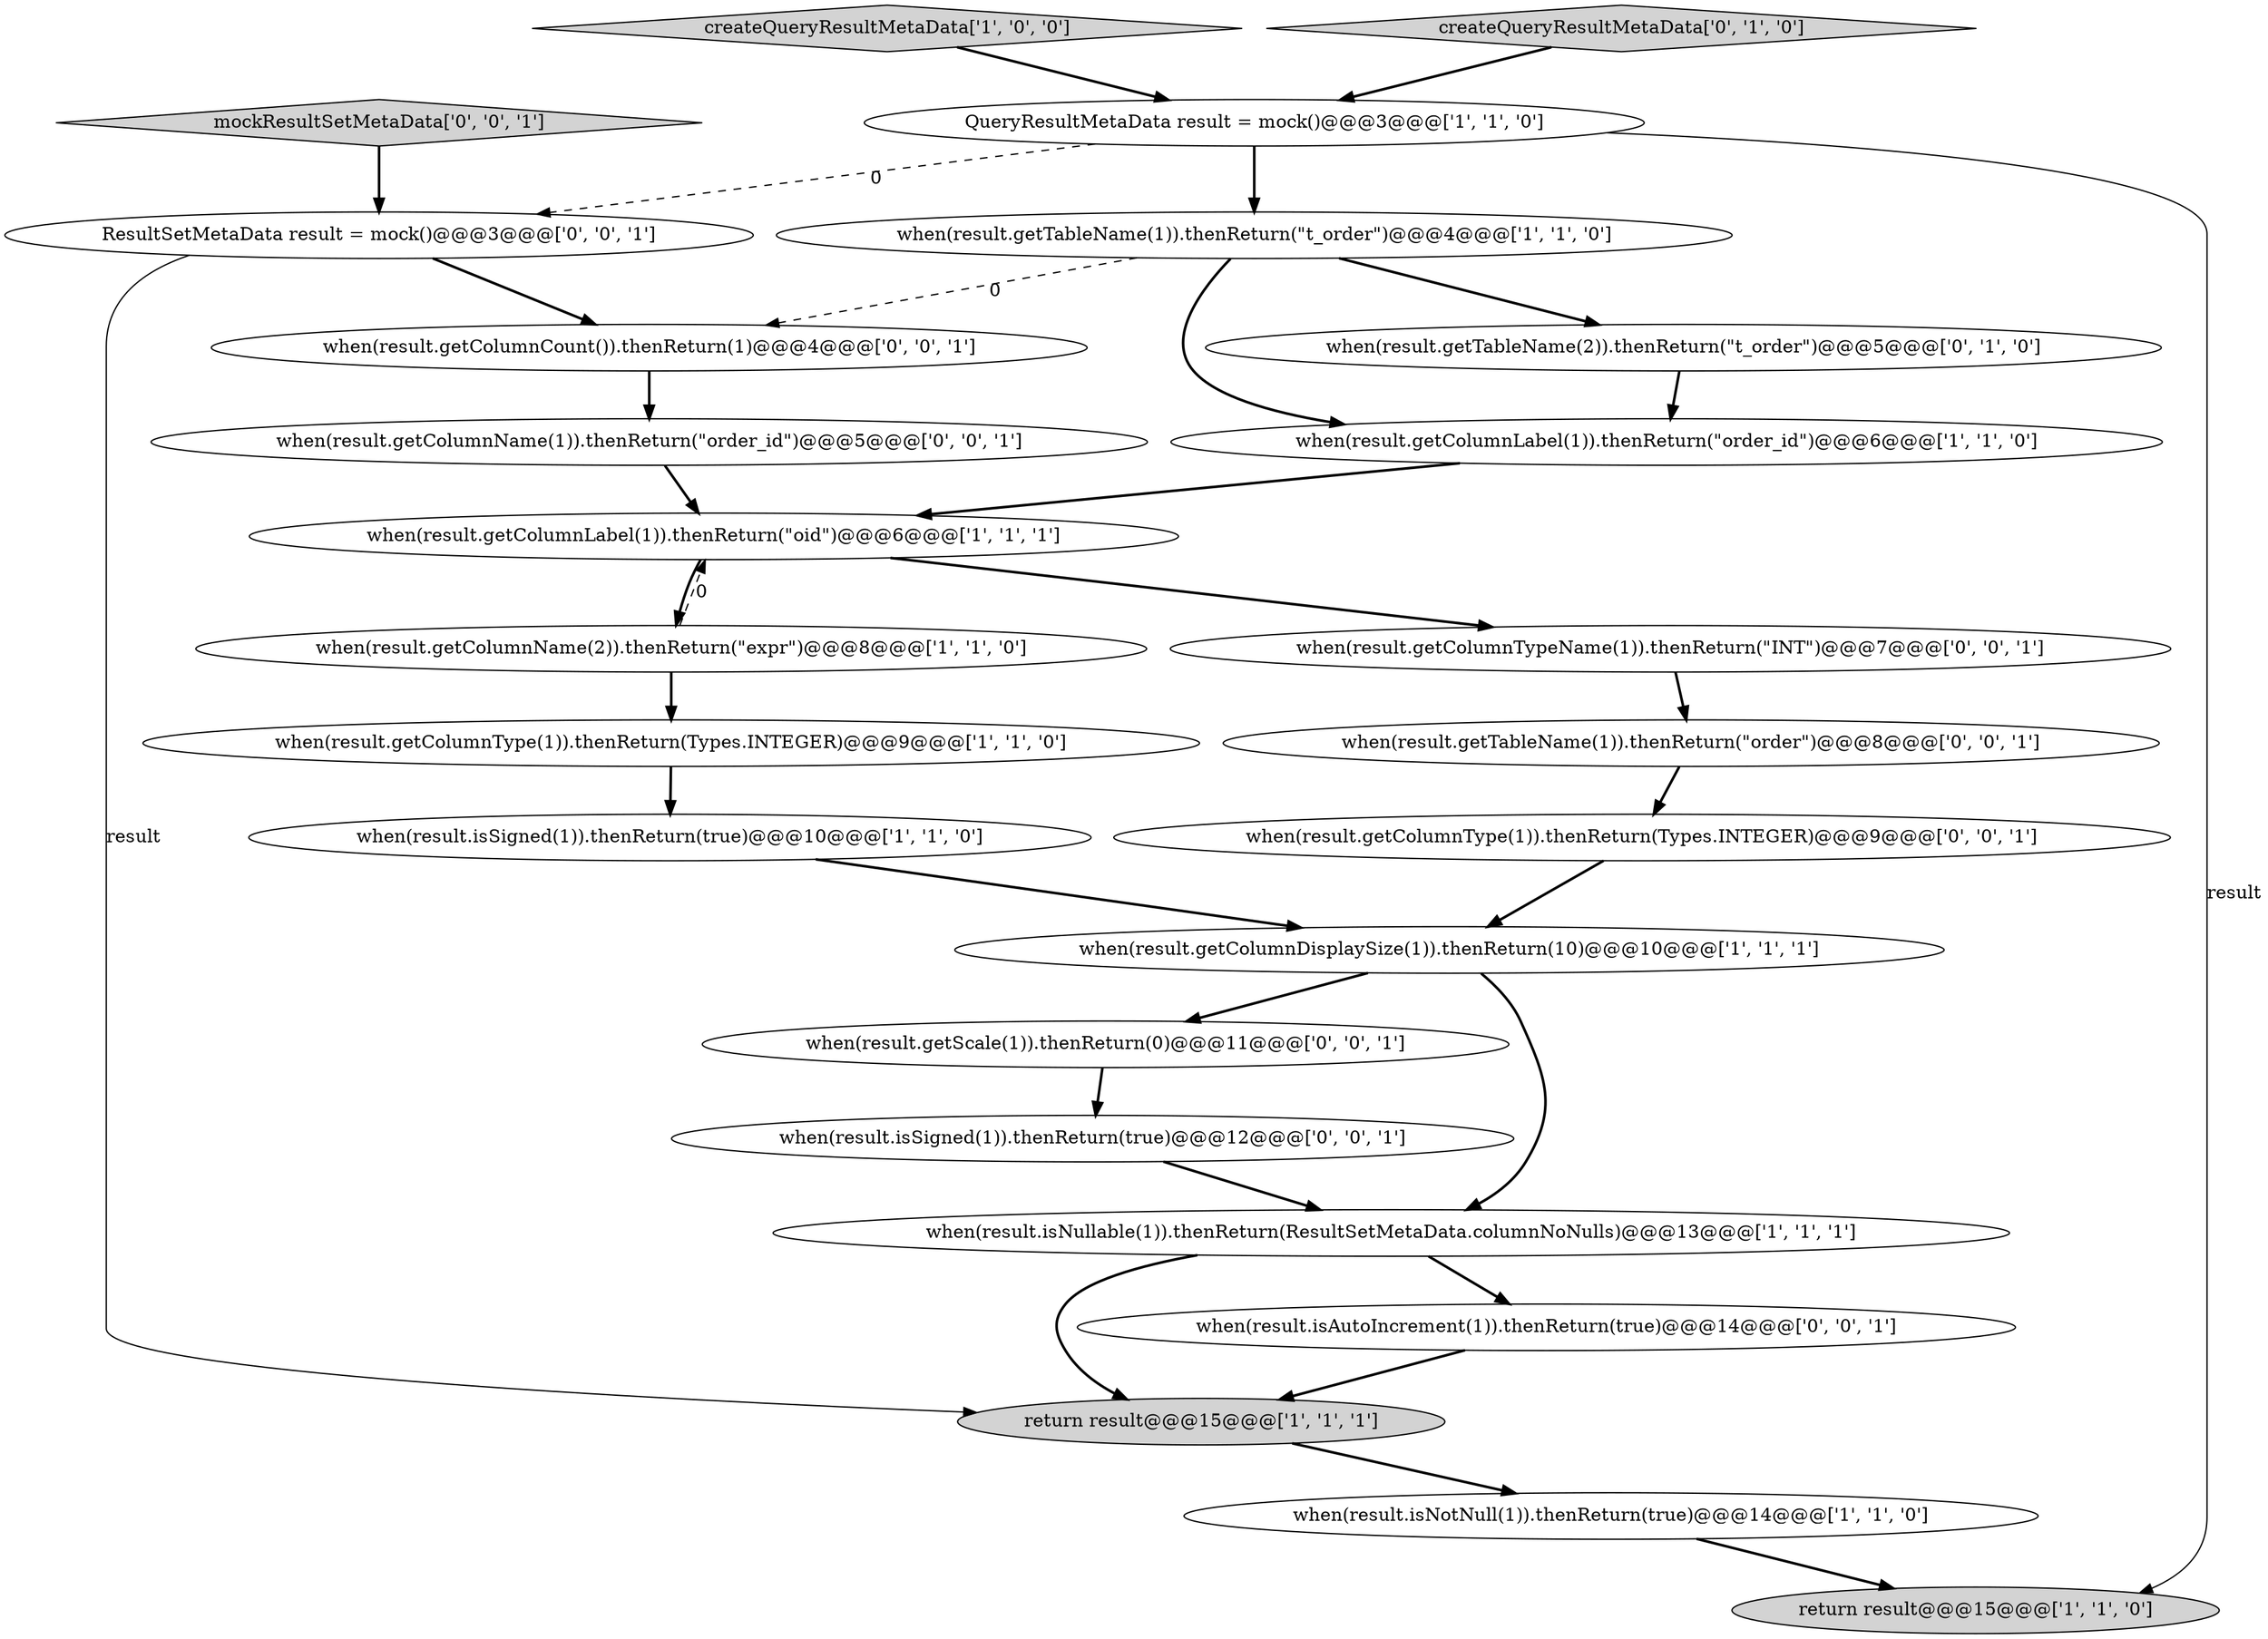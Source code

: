 digraph {
20 [style = filled, label = "when(result.isSigned(1)).thenReturn(true)@@@12@@@['0', '0', '1']", fillcolor = white, shape = ellipse image = "AAA0AAABBB3BBB"];
10 [style = filled, label = "createQueryResultMetaData['1', '0', '0']", fillcolor = lightgray, shape = diamond image = "AAA0AAABBB1BBB"];
12 [style = filled, label = "return result@@@15@@@['1', '1', '1']", fillcolor = lightgray, shape = ellipse image = "AAA0AAABBB1BBB"];
18 [style = filled, label = "when(result.getColumnCount()).thenReturn(1)@@@4@@@['0', '0', '1']", fillcolor = white, shape = ellipse image = "AAA0AAABBB3BBB"];
2 [style = filled, label = "when(result.getColumnLabel(1)).thenReturn(\"oid\")@@@6@@@['1', '1', '1']", fillcolor = white, shape = ellipse image = "AAA0AAABBB1BBB"];
7 [style = filled, label = "QueryResultMetaData result = mock()@@@3@@@['1', '1', '0']", fillcolor = white, shape = ellipse image = "AAA0AAABBB1BBB"];
1 [style = filled, label = "when(result.getColumnLabel(1)).thenReturn(\"order_id\")@@@6@@@['1', '1', '0']", fillcolor = white, shape = ellipse image = "AAA0AAABBB1BBB"];
19 [style = filled, label = "when(result.getColumnType(1)).thenReturn(Types.INTEGER)@@@9@@@['0', '0', '1']", fillcolor = white, shape = ellipse image = "AAA0AAABBB3BBB"];
17 [style = filled, label = "mockResultSetMetaData['0', '0', '1']", fillcolor = lightgray, shape = diamond image = "AAA0AAABBB3BBB"];
23 [style = filled, label = "when(result.getColumnName(1)).thenReturn(\"order_id\")@@@5@@@['0', '0', '1']", fillcolor = white, shape = ellipse image = "AAA0AAABBB3BBB"];
14 [style = filled, label = "when(result.getTableName(2)).thenReturn(\"t_order\")@@@5@@@['0', '1', '0']", fillcolor = white, shape = ellipse image = "AAA1AAABBB2BBB"];
11 [style = filled, label = "when(result.isNotNull(1)).thenReturn(true)@@@14@@@['1', '1', '0']", fillcolor = white, shape = ellipse image = "AAA0AAABBB1BBB"];
8 [style = filled, label = "when(result.getColumnName(2)).thenReturn(\"expr\")@@@8@@@['1', '1', '0']", fillcolor = white, shape = ellipse image = "AAA0AAABBB1BBB"];
21 [style = filled, label = "when(result.isAutoIncrement(1)).thenReturn(true)@@@14@@@['0', '0', '1']", fillcolor = white, shape = ellipse image = "AAA0AAABBB3BBB"];
16 [style = filled, label = "when(result.getTableName(1)).thenReturn(\"order\")@@@8@@@['0', '0', '1']", fillcolor = white, shape = ellipse image = "AAA0AAABBB3BBB"];
13 [style = filled, label = "createQueryResultMetaData['0', '1', '0']", fillcolor = lightgray, shape = diamond image = "AAA0AAABBB2BBB"];
22 [style = filled, label = "ResultSetMetaData result = mock()@@@3@@@['0', '0', '1']", fillcolor = white, shape = ellipse image = "AAA0AAABBB3BBB"];
4 [style = filled, label = "when(result.isSigned(1)).thenReturn(true)@@@10@@@['1', '1', '0']", fillcolor = white, shape = ellipse image = "AAA0AAABBB1BBB"];
5 [style = filled, label = "when(result.getColumnDisplaySize(1)).thenReturn(10)@@@10@@@['1', '1', '1']", fillcolor = white, shape = ellipse image = "AAA0AAABBB1BBB"];
9 [style = filled, label = "when(result.getTableName(1)).thenReturn(\"t_order\")@@@4@@@['1', '1', '0']", fillcolor = white, shape = ellipse image = "AAA0AAABBB1BBB"];
24 [style = filled, label = "when(result.getScale(1)).thenReturn(0)@@@11@@@['0', '0', '1']", fillcolor = white, shape = ellipse image = "AAA0AAABBB3BBB"];
0 [style = filled, label = "when(result.getColumnType(1)).thenReturn(Types.INTEGER)@@@9@@@['1', '1', '0']", fillcolor = white, shape = ellipse image = "AAA0AAABBB1BBB"];
15 [style = filled, label = "when(result.getColumnTypeName(1)).thenReturn(\"INT\")@@@7@@@['0', '0', '1']", fillcolor = white, shape = ellipse image = "AAA0AAABBB3BBB"];
3 [style = filled, label = "return result@@@15@@@['1', '1', '0']", fillcolor = lightgray, shape = ellipse image = "AAA0AAABBB1BBB"];
6 [style = filled, label = "when(result.isNullable(1)).thenReturn(ResultSetMetaData.columnNoNulls)@@@13@@@['1', '1', '1']", fillcolor = white, shape = ellipse image = "AAA0AAABBB1BBB"];
7->3 [style = solid, label="result"];
9->18 [style = dashed, label="0"];
11->3 [style = bold, label=""];
23->2 [style = bold, label=""];
13->7 [style = bold, label=""];
0->4 [style = bold, label=""];
20->6 [style = bold, label=""];
19->5 [style = bold, label=""];
8->0 [style = bold, label=""];
24->20 [style = bold, label=""];
7->9 [style = bold, label=""];
22->12 [style = solid, label="result"];
16->19 [style = bold, label=""];
4->5 [style = bold, label=""];
21->12 [style = bold, label=""];
2->8 [style = bold, label=""];
14->1 [style = bold, label=""];
6->21 [style = bold, label=""];
10->7 [style = bold, label=""];
5->24 [style = bold, label=""];
7->22 [style = dashed, label="0"];
15->16 [style = bold, label=""];
22->18 [style = bold, label=""];
6->12 [style = bold, label=""];
9->14 [style = bold, label=""];
12->11 [style = bold, label=""];
17->22 [style = bold, label=""];
8->2 [style = dashed, label="0"];
9->1 [style = bold, label=""];
1->2 [style = bold, label=""];
2->15 [style = bold, label=""];
5->6 [style = bold, label=""];
18->23 [style = bold, label=""];
}

